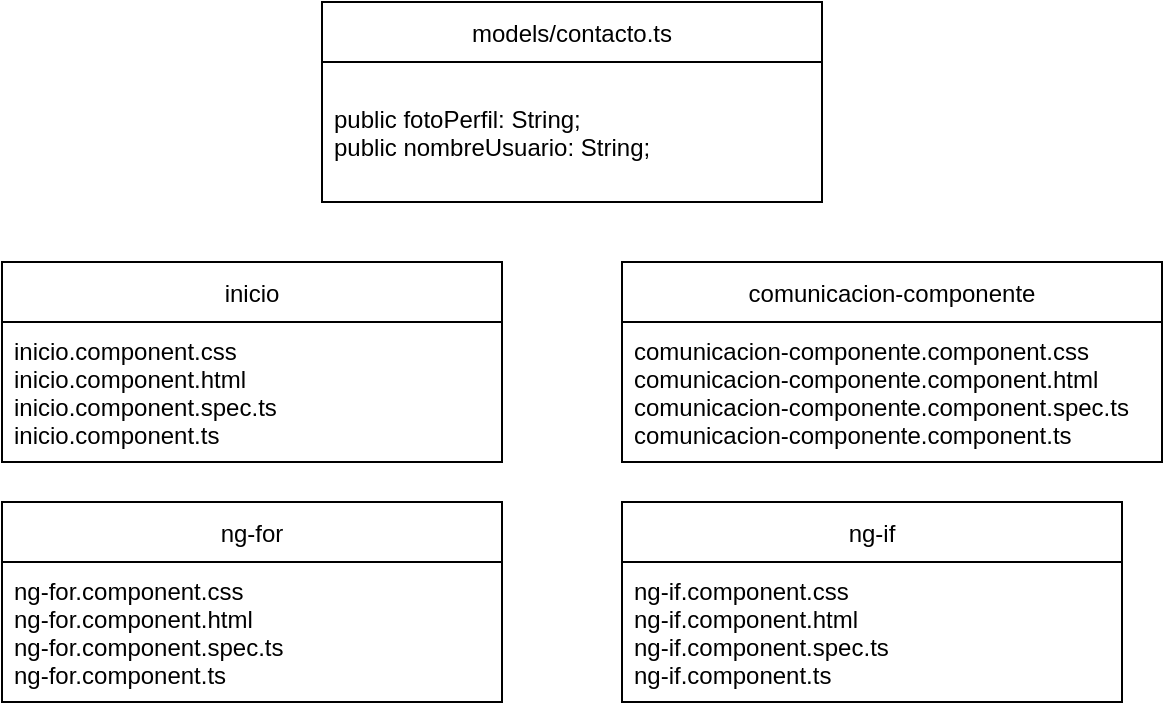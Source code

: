 <mxfile version="15.9.6" type="device"><diagram id="OxFksCdyGGJtC4sDqeOE" name="Page-1"><mxGraphModel dx="1022" dy="468" grid="1" gridSize="10" guides="1" tooltips="1" connect="1" arrows="1" fold="1" page="1" pageScale="1" pageWidth="827" pageHeight="1169" math="0" shadow="0"><root><mxCell id="0"/><mxCell id="1" parent="0"/><mxCell id="blV41BJQeACFb4ITqCw8-1" value="ng-if" style="swimlane;fontStyle=0;childLayout=stackLayout;horizontal=1;startSize=30;horizontalStack=0;resizeParent=1;resizeParentMax=0;resizeLast=0;collapsible=1;marginBottom=0;" vertex="1" parent="1"><mxGeometry x="380" y="420" width="250" height="100" as="geometry"/></mxCell><mxCell id="blV41BJQeACFb4ITqCw8-3" value="ng-if.component.css&#10;ng-if.component.html&#10;ng-if.component.spec.ts&#10;ng-if.component.ts" style="text;strokeColor=none;fillColor=none;align=left;verticalAlign=middle;spacingLeft=4;spacingRight=4;overflow=hidden;points=[[0,0.5],[1,0.5]];portConstraint=eastwest;rotatable=0;" vertex="1" parent="blV41BJQeACFb4ITqCw8-1"><mxGeometry y="30" width="250" height="70" as="geometry"/></mxCell><mxCell id="blV41BJQeACFb4ITqCw8-4" value="ng-for" style="swimlane;fontStyle=0;childLayout=stackLayout;horizontal=1;startSize=30;horizontalStack=0;resizeParent=1;resizeParentMax=0;resizeLast=0;collapsible=1;marginBottom=0;" vertex="1" parent="1"><mxGeometry x="70" y="420" width="250" height="100" as="geometry"/></mxCell><mxCell id="blV41BJQeACFb4ITqCw8-6" value="ng-for.component.css&#10;ng-for.component.html&#10;ng-for.component.spec.ts&#10;ng-for.component.ts" style="text;strokeColor=none;fillColor=none;align=left;verticalAlign=middle;spacingLeft=4;spacingRight=4;overflow=hidden;points=[[0,0.5],[1,0.5]];portConstraint=eastwest;rotatable=0;" vertex="1" parent="blV41BJQeACFb4ITqCw8-4"><mxGeometry y="30" width="250" height="70" as="geometry"/></mxCell><mxCell id="blV41BJQeACFb4ITqCw8-7" value="inicio" style="swimlane;fontStyle=0;childLayout=stackLayout;horizontal=1;startSize=30;horizontalStack=0;resizeParent=1;resizeParentMax=0;resizeLast=0;collapsible=1;marginBottom=0;" vertex="1" parent="1"><mxGeometry x="70" y="300" width="250" height="100" as="geometry"/></mxCell><mxCell id="blV41BJQeACFb4ITqCw8-9" value="inicio.component.css&#10;inicio.component.html&#10;inicio.component.spec.ts&#10;inicio.component.ts" style="text;strokeColor=none;fillColor=none;align=left;verticalAlign=middle;spacingLeft=4;spacingRight=4;overflow=hidden;points=[[0,0.5],[1,0.5]];portConstraint=eastwest;rotatable=0;" vertex="1" parent="blV41BJQeACFb4ITqCw8-7"><mxGeometry y="30" width="250" height="70" as="geometry"/></mxCell><mxCell id="blV41BJQeACFb4ITqCw8-10" value="comunicacion-componente" style="swimlane;fontStyle=0;childLayout=stackLayout;horizontal=1;startSize=30;horizontalStack=0;resizeParent=1;resizeParentMax=0;resizeLast=0;collapsible=1;marginBottom=0;" vertex="1" parent="1"><mxGeometry x="380" y="300" width="270" height="100" as="geometry"/></mxCell><mxCell id="blV41BJQeACFb4ITqCw8-11" value="comunicacion-componente.component.css&#10;comunicacion-componente.component.html&#10;comunicacion-componente.component.spec.ts&#10;comunicacion-componente.component.ts" style="text;strokeColor=none;fillColor=none;align=left;verticalAlign=middle;spacingLeft=4;spacingRight=4;overflow=hidden;points=[[0,0.5],[1,0.5]];portConstraint=eastwest;rotatable=0;" vertex="1" parent="blV41BJQeACFb4ITqCw8-10"><mxGeometry y="30" width="270" height="70" as="geometry"/></mxCell><mxCell id="blV41BJQeACFb4ITqCw8-12" value="models/contacto.ts" style="swimlane;fontStyle=0;childLayout=stackLayout;horizontal=1;startSize=30;horizontalStack=0;resizeParent=1;resizeParentMax=0;resizeLast=0;collapsible=1;marginBottom=0;" vertex="1" parent="1"><mxGeometry x="230" y="170" width="250" height="100" as="geometry"/></mxCell><mxCell id="blV41BJQeACFb4ITqCw8-13" value="public fotoPerfil: String;&#10;public nombreUsuario: String;" style="text;strokeColor=none;fillColor=none;align=left;verticalAlign=middle;spacingLeft=4;spacingRight=4;overflow=hidden;points=[[0,0.5],[1,0.5]];portConstraint=eastwest;rotatable=0;" vertex="1" parent="blV41BJQeACFb4ITqCw8-12"><mxGeometry y="30" width="250" height="70" as="geometry"/></mxCell></root></mxGraphModel></diagram></mxfile>